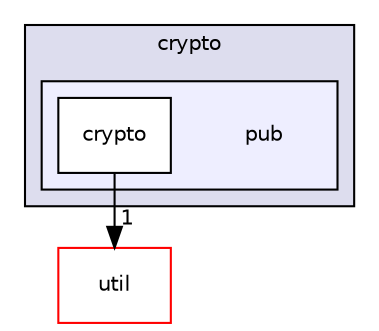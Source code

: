 digraph "crypto/pub" {
  compound=true
  node [ fontsize="10", fontname="Helvetica"];
  edge [ labelfontsize="10", labelfontname="Helvetica"];
  subgraph clusterdir_53403d93963d3f5d2fcffd0698f5bddb {
    graph [ bgcolor="#ddddee", pencolor="black", label="crypto" fontname="Helvetica", fontsize="10", URL="dir_53403d93963d3f5d2fcffd0698f5bddb.html"]
  subgraph clusterdir_78e94da16623f35cf6ce60725237afe4 {
    graph [ bgcolor="#eeeeff", pencolor="black", label="" URL="dir_78e94da16623f35cf6ce60725237afe4.html"];
    dir_78e94da16623f35cf6ce60725237afe4 [shape=plaintext label="pub"];
  dir_2400562436ef9129c93ae73723e4bd14 [shape=box label="crypto" fillcolor="white" style="filled" URL="dir_2400562436ef9129c93ae73723e4bd14.html"];
  }
  }
  dir_23ec12649285f9fabf3a6b7380226c28 [shape=box label="util" fillcolor="white" style="filled" color="red" URL="dir_23ec12649285f9fabf3a6b7380226c28.html"];
  dir_2400562436ef9129c93ae73723e4bd14->dir_23ec12649285f9fabf3a6b7380226c28 [headlabel="1", labeldistance=1.5 headhref="dir_000003_000010.html"];
}
